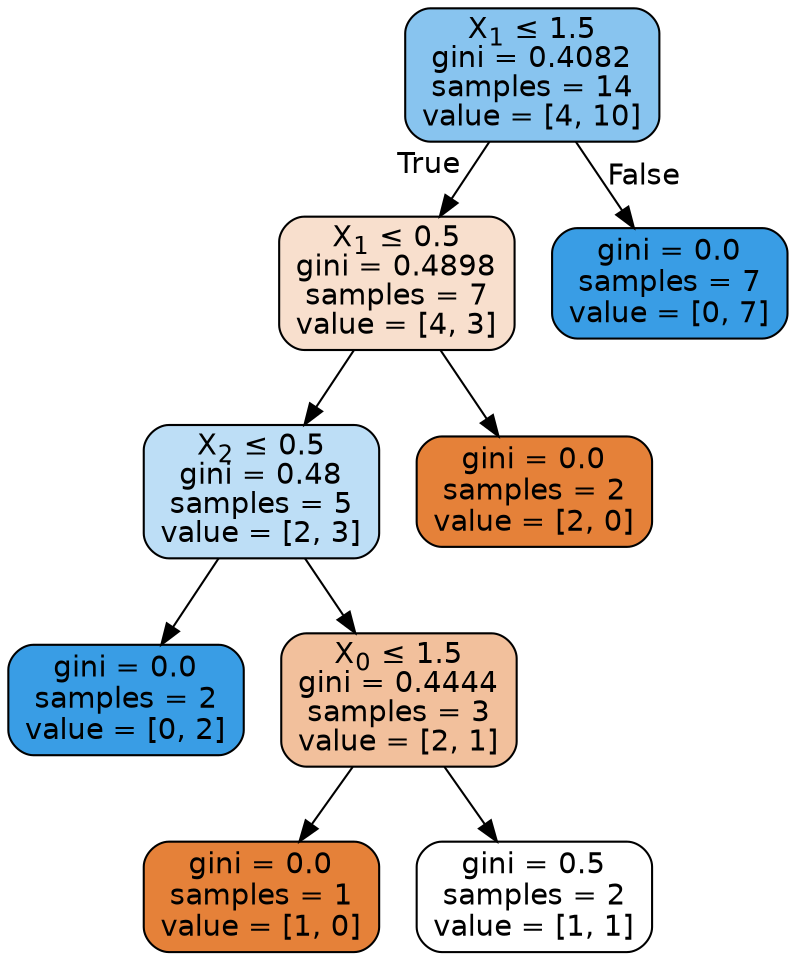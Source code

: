 digraph Tree {
node [shape=box, style="filled, rounded", color="black", fontname=helvetica] ;
edge [fontname=helvetica] ;
0 [label=<X<SUB>1</SUB> &le; 1.5<br/>gini = 0.4082<br/>samples = 14<br/>value = [4, 10]>, fillcolor="#399de599"] ;
1 [label=<X<SUB>1</SUB> &le; 0.5<br/>gini = 0.4898<br/>samples = 7<br/>value = [4, 3]>, fillcolor="#e5813940"] ;
0 -> 1 [labeldistance=2.5, labelangle=45, headlabel="True"] ;
2 [label=<X<SUB>2</SUB> &le; 0.5<br/>gini = 0.48<br/>samples = 5<br/>value = [2, 3]>, fillcolor="#399de555"] ;
1 -> 2 ;
3 [label=<gini = 0.0<br/>samples = 2<br/>value = [0, 2]>, fillcolor="#399de5ff"] ;
2 -> 3 ;
4 [label=<X<SUB>0</SUB> &le; 1.5<br/>gini = 0.4444<br/>samples = 3<br/>value = [2, 1]>, fillcolor="#e581397f"] ;
2 -> 4 ;
5 [label=<gini = 0.0<br/>samples = 1<br/>value = [1, 0]>, fillcolor="#e58139ff"] ;
4 -> 5 ;
6 [label=<gini = 0.5<br/>samples = 2<br/>value = [1, 1]>, fillcolor="#e5813900"] ;
4 -> 6 ;
7 [label=<gini = 0.0<br/>samples = 2<br/>value = [2, 0]>, fillcolor="#e58139ff"] ;
1 -> 7 ;
8 [label=<gini = 0.0<br/>samples = 7<br/>value = [0, 7]>, fillcolor="#399de5ff"] ;
0 -> 8 [labeldistance=2.5, labelangle=-45, headlabel="False"] ;
}